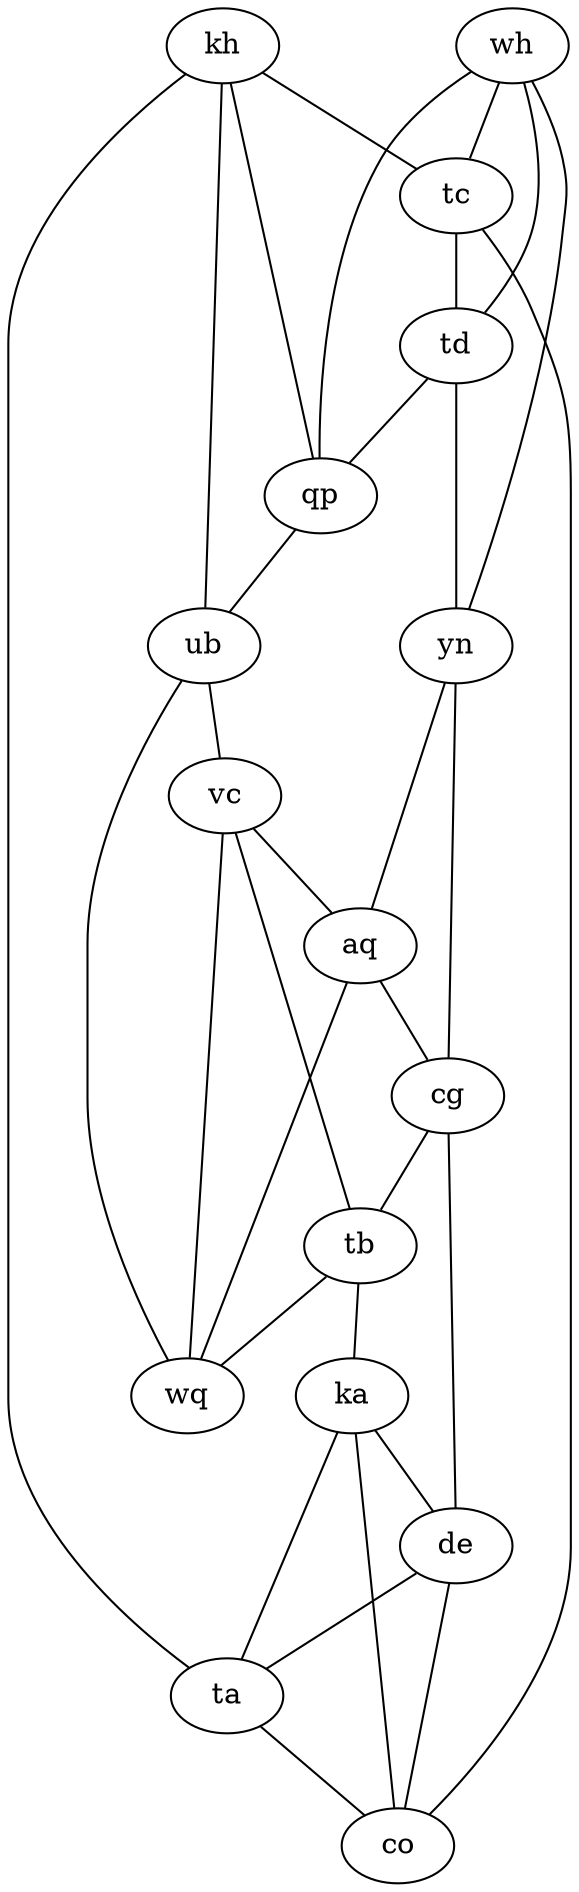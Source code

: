 graph {
    kh--tc;
    qp--kh;
    de--cg;
    ka--co;
    yn--aq;
    qp--ub;
    cg--tb;
    vc--aq;
    tb--ka;
    wh--tc;
    yn--cg;
    kh--ub;
    ta--co;
    de--co;
    tc--td;
    tb--wq;
    wh--td;
    ta--ka;
    td--qp;
    aq--cg;
    wq--ub;
    ub--vc;
    de--ta;
    wq--aq;
    wq--vc;
    wh--yn;
    ka--de;
    kh--ta;
    co--tc;
    wh--qp;
    tb--vc;
    td--yn;
}